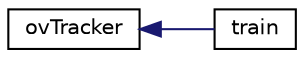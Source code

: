 digraph "Graphical Class Hierarchy"
{
  edge [fontname="Helvetica",fontsize="10",labelfontname="Helvetica",labelfontsize="10"];
  node [fontname="Helvetica",fontsize="10",shape=record];
  rankdir="LR";
  Node0 [label="ovTracker",height=0.2,width=0.4,color="black", fillcolor="white", style="filled",URL="$classovTracker.html",tooltip="Abstract OV class with build in calculation functions. "];
  Node0 -> Node1 [dir="back",color="midnightblue",fontsize="10",style="solid",fontname="Helvetica"];
  Node1 [label="train",height=0.2,width=0.4,color="black", fillcolor="white", style="filled",URL="$classtrain.html",tooltip="Train implementation of a ov public transportation system. "];
}
